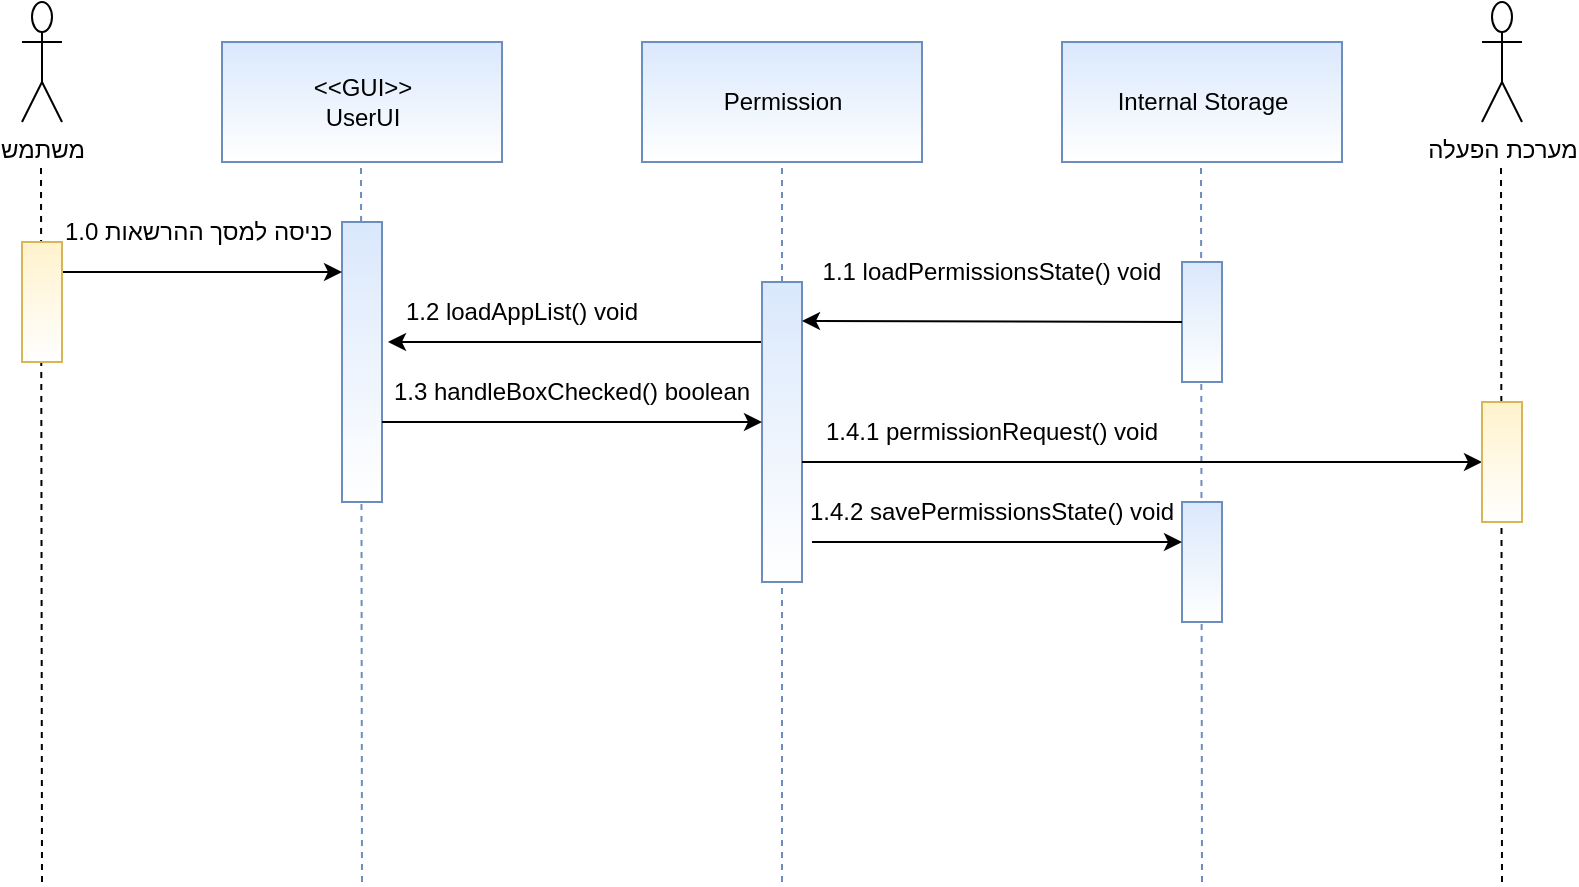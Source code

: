 <mxfile version="16.5.1" type="device"><diagram id="5tRhuL5AFnHsnhjPyixd" name="Page-1"><mxGraphModel dx="1038" dy="649" grid="1" gridSize="10" guides="1" tooltips="1" connect="1" arrows="1" fold="1" page="1" pageScale="1" pageWidth="850" pageHeight="1100" math="0" shadow="0"><root><mxCell id="0"/><mxCell id="1" parent="0"/><mxCell id="jMo0itdC5E_4t-8wCf8_-1" value="משתמש" style="shape=umlActor;verticalLabelPosition=bottom;verticalAlign=top;html=1;outlineConnect=0;gradientColor=#ffffff;" parent="1" vertex="1"><mxGeometry x="70" y="40" width="20" height="60" as="geometry"/></mxCell><mxCell id="jMo0itdC5E_4t-8wCf8_-2" value="&lt;span&gt;&amp;lt;&amp;lt;GUI&amp;gt;&amp;gt;&lt;/span&gt;&lt;br&gt;&lt;span&gt;UserUI&lt;/span&gt;" style="html=1;dropTarget=0;fillColor=#dae8fc;strokeColor=#6c8ebf;gradientColor=#ffffff;" parent="1" vertex="1"><mxGeometry x="170" y="60" width="140" height="60" as="geometry"/></mxCell><mxCell id="jMo0itdC5E_4t-8wCf8_-5" value="Permission" style="html=1;dropTarget=0;fillColor=#dae8fc;strokeColor=#6c8ebf;gradientColor=#ffffff;" parent="1" vertex="1"><mxGeometry x="380" y="60" width="140" height="60" as="geometry"/></mxCell><mxCell id="jMo0itdC5E_4t-8wCf8_-6" value="Internal Storage" style="html=1;dropTarget=0;fillColor=#dae8fc;strokeColor=#6c8ebf;gradientColor=#ffffff;" parent="1" vertex="1"><mxGeometry x="590" y="60" width="140" height="60" as="geometry"/></mxCell><mxCell id="jMo0itdC5E_4t-8wCf8_-7" value="" style="endArrow=none;dashed=1;html=1;rounded=0;entryX=0.5;entryY=1;entryDx=0;entryDy=0;fillColor=#dae8fc;strokeColor=#6c8ebf;startArrow=none;" parent="1" source="jMo0itdC5E_4t-8wCf8_-16" target="jMo0itdC5E_4t-8wCf8_-5" edge="1"><mxGeometry width="50" height="50" relative="1" as="geometry"><mxPoint x="450" y="661.6" as="sourcePoint"/><mxPoint x="440" y="280" as="targetPoint"/></mxGeometry></mxCell><mxCell id="jMo0itdC5E_4t-8wCf8_-8" value="" style="endArrow=none;dashed=1;html=1;rounded=0;entryX=0.5;entryY=1;entryDx=0;entryDy=0;fillColor=#dae8fc;strokeColor=#6c8ebf;" parent="1" edge="1"><mxGeometry width="50" height="50" relative="1" as="geometry"><mxPoint x="660" y="480" as="sourcePoint"/><mxPoint x="659.5" y="120" as="targetPoint"/></mxGeometry></mxCell><mxCell id="jMo0itdC5E_4t-8wCf8_-9" value="" style="endArrow=none;dashed=1;html=1;rounded=0;entryX=0.5;entryY=1;entryDx=0;entryDy=0;fillColor=#dae8fc;strokeColor=#6c8ebf;" parent="1" edge="1"><mxGeometry width="50" height="50" relative="1" as="geometry"><mxPoint x="240" y="480" as="sourcePoint"/><mxPoint x="239.5" y="120" as="targetPoint"/></mxGeometry></mxCell><mxCell id="jMo0itdC5E_4t-8wCf8_-10" value="" style="endArrow=none;dashed=1;html=1;rounded=0;entryX=0.5;entryY=1;entryDx=0;entryDy=0;fillColor=#dae8fc;strokeColor=#000000;" parent="1" edge="1"><mxGeometry width="50" height="50" relative="1" as="geometry"><mxPoint x="80" y="480" as="sourcePoint"/><mxPoint x="79.5" y="120" as="targetPoint"/></mxGeometry></mxCell><mxCell id="jMo0itdC5E_4t-8wCf8_-11" value="" style="rounded=0;whiteSpace=wrap;html=1;fillColor=#dae8fc;strokeColor=#6c8ebf;gradientColor=#ffffff;" parent="1" vertex="1"><mxGeometry x="230" y="150" width="20" height="140" as="geometry"/></mxCell><mxCell id="jMo0itdC5E_4t-8wCf8_-13" value="" style="endArrow=classic;html=1;rounded=0;strokeColor=#000000;exitX=1;exitY=0.25;exitDx=0;exitDy=0;" parent="1" source="jMo0itdC5E_4t-8wCf8_-14" edge="1"><mxGeometry width="50" height="50" relative="1" as="geometry"><mxPoint x="400" y="370" as="sourcePoint"/><mxPoint x="230" y="175" as="targetPoint"/></mxGeometry></mxCell><mxCell id="jMo0itdC5E_4t-8wCf8_-14" value="" style="rounded=0;whiteSpace=wrap;html=1;fillColor=#fff2cc;strokeColor=#d6b656;gradientColor=#ffffff;" parent="1" vertex="1"><mxGeometry x="70" y="160" width="20" height="60" as="geometry"/></mxCell><mxCell id="jMo0itdC5E_4t-8wCf8_-15" value="כניסה למסך ההרשאות 1.0&amp;nbsp;" style="text;html=1;strokeColor=none;fillColor=none;align=center;verticalAlign=middle;whiteSpace=wrap;rounded=0;" parent="1" vertex="1"><mxGeometry x="90" y="140" width="140" height="30" as="geometry"/></mxCell><mxCell id="jMo0itdC5E_4t-8wCf8_-17" value="" style="endArrow=classic;html=1;rounded=0;strokeColor=#000000;" parent="1" edge="1"><mxGeometry width="50" height="50" relative="1" as="geometry"><mxPoint x="453" y="210" as="sourcePoint"/><mxPoint x="253" y="210" as="targetPoint"/></mxGeometry></mxCell><mxCell id="jMo0itdC5E_4t-8wCf8_-18" value="1.2 loadAppList() void" style="text;html=1;strokeColor=none;fillColor=none;align=center;verticalAlign=middle;whiteSpace=wrap;rounded=0;" parent="1" vertex="1"><mxGeometry x="250" y="180" width="140" height="30" as="geometry"/></mxCell><mxCell id="jMo0itdC5E_4t-8wCf8_-16" value="" style="rounded=0;whiteSpace=wrap;html=1;fillColor=#dae8fc;strokeColor=#6c8ebf;gradientColor=#ffffff;" parent="1" vertex="1"><mxGeometry x="440" y="180" width="20" height="150" as="geometry"/></mxCell><mxCell id="jMo0itdC5E_4t-8wCf8_-19" value="" style="endArrow=none;dashed=1;html=1;rounded=0;entryX=0.5;entryY=1;entryDx=0;entryDy=0;fillColor=#dae8fc;strokeColor=#6c8ebf;" parent="1" target="jMo0itdC5E_4t-8wCf8_-16" edge="1"><mxGeometry width="50" height="50" relative="1" as="geometry"><mxPoint x="450" y="480" as="sourcePoint"/><mxPoint x="450" y="120" as="targetPoint"/></mxGeometry></mxCell><mxCell id="jMo0itdC5E_4t-8wCf8_-20" value="" style="rounded=0;whiteSpace=wrap;html=1;fillColor=#dae8fc;strokeColor=#6c8ebf;gradientColor=#ffffff;" parent="1" vertex="1"><mxGeometry x="650" y="170" width="20" height="60" as="geometry"/></mxCell><mxCell id="jMo0itdC5E_4t-8wCf8_-21" value="" style="endArrow=classic;html=1;rounded=0;strokeColor=#000000;" parent="1" edge="1"><mxGeometry width="50" height="50" relative="1" as="geometry"><mxPoint x="650" y="200" as="sourcePoint"/><mxPoint x="460" y="199.5" as="targetPoint"/></mxGeometry></mxCell><mxCell id="jMo0itdC5E_4t-8wCf8_-22" value="1.1 loadPermissionsState() void" style="text;html=1;strokeColor=none;fillColor=none;align=center;verticalAlign=middle;whiteSpace=wrap;rounded=0;" parent="1" vertex="1"><mxGeometry x="460" y="160" width="190" height="30" as="geometry"/></mxCell><mxCell id="jMo0itdC5E_4t-8wCf8_-24" value="" style="endArrow=none;html=1;rounded=0;strokeColor=#000000;exitX=1;exitY=1;exitDx=0;exitDy=0;endFill=0;startArrow=classic;startFill=1;" parent="1" source="jMo0itdC5E_4t-8wCf8_-25" edge="1"><mxGeometry width="50" height="50" relative="1" as="geometry"><mxPoint x="457.2" y="250.42" as="sourcePoint"/><mxPoint x="250" y="250" as="targetPoint"/></mxGeometry></mxCell><mxCell id="jMo0itdC5E_4t-8wCf8_-25" value="1.3 handleBoxChecked() boolean" style="text;html=1;strokeColor=none;fillColor=none;align=center;verticalAlign=middle;whiteSpace=wrap;rounded=0;" parent="1" vertex="1"><mxGeometry x="250" y="220" width="190" height="30" as="geometry"/></mxCell><mxCell id="jMo0itdC5E_4t-8wCf8_-26" value="" style="rounded=0;whiteSpace=wrap;html=1;fillColor=#dae8fc;strokeColor=#6c8ebf;gradientColor=#ffffff;" parent="1" vertex="1"><mxGeometry x="650" y="290" width="20" height="60" as="geometry"/></mxCell><mxCell id="jMo0itdC5E_4t-8wCf8_-28" value="" style="endArrow=classic;html=1;rounded=0;strokeColor=#000000;exitX=1;exitY=0.25;exitDx=0;exitDy=0;entryX=1;entryY=1;entryDx=0;entryDy=0;" parent="1" target="jMo0itdC5E_4t-8wCf8_-29" edge="1"><mxGeometry width="50" height="50" relative="1" as="geometry"><mxPoint x="465" y="310" as="sourcePoint"/><mxPoint x="665" y="310" as="targetPoint"/></mxGeometry></mxCell><mxCell id="jMo0itdC5E_4t-8wCf8_-29" value="1.4.2 savePermissionsState() void" style="text;html=1;strokeColor=none;fillColor=none;align=center;verticalAlign=middle;whiteSpace=wrap;rounded=0;" parent="1" vertex="1"><mxGeometry x="460" y="280" width="190" height="30" as="geometry"/></mxCell><mxCell id="jMo0itdC5E_4t-8wCf8_-30" value="מערכת הפעלה" style="shape=umlActor;verticalLabelPosition=bottom;verticalAlign=top;html=1;outlineConnect=0;gradientColor=#ffffff;" parent="1" vertex="1"><mxGeometry x="800" y="40" width="20" height="60" as="geometry"/></mxCell><mxCell id="jMo0itdC5E_4t-8wCf8_-31" value="" style="endArrow=none;dashed=1;html=1;rounded=0;entryX=0.5;entryY=1;entryDx=0;entryDy=0;fillColor=#dae8fc;strokeColor=#000000;" parent="1" edge="1"><mxGeometry width="50" height="50" relative="1" as="geometry"><mxPoint x="810" y="480" as="sourcePoint"/><mxPoint x="809.5" y="120" as="targetPoint"/></mxGeometry></mxCell><mxCell id="jMo0itdC5E_4t-8wCf8_-33" value="" style="endArrow=classic;html=1;rounded=0;strokeColor=#000000;exitX=1;exitY=0.25;exitDx=0;exitDy=0;entryX=0;entryY=0.5;entryDx=0;entryDy=0;" parent="1" target="jMo0itdC5E_4t-8wCf8_-34" edge="1"><mxGeometry width="50" height="50" relative="1" as="geometry"><mxPoint x="460" y="270" as="sourcePoint"/><mxPoint x="800" y="270" as="targetPoint"/></mxGeometry></mxCell><mxCell id="jMo0itdC5E_4t-8wCf8_-34" value="" style="rounded=0;whiteSpace=wrap;html=1;fillColor=#fff2cc;strokeColor=#d6b656;gradientColor=#ffffff;" parent="1" vertex="1"><mxGeometry x="800" y="240" width="20" height="60" as="geometry"/></mxCell><mxCell id="jMo0itdC5E_4t-8wCf8_-35" value="1.4.1 permissionRequest() void" style="text;html=1;strokeColor=none;fillColor=none;align=center;verticalAlign=middle;whiteSpace=wrap;rounded=0;" parent="1" vertex="1"><mxGeometry x="460" y="240" width="190" height="30" as="geometry"/></mxCell></root></mxGraphModel></diagram></mxfile>